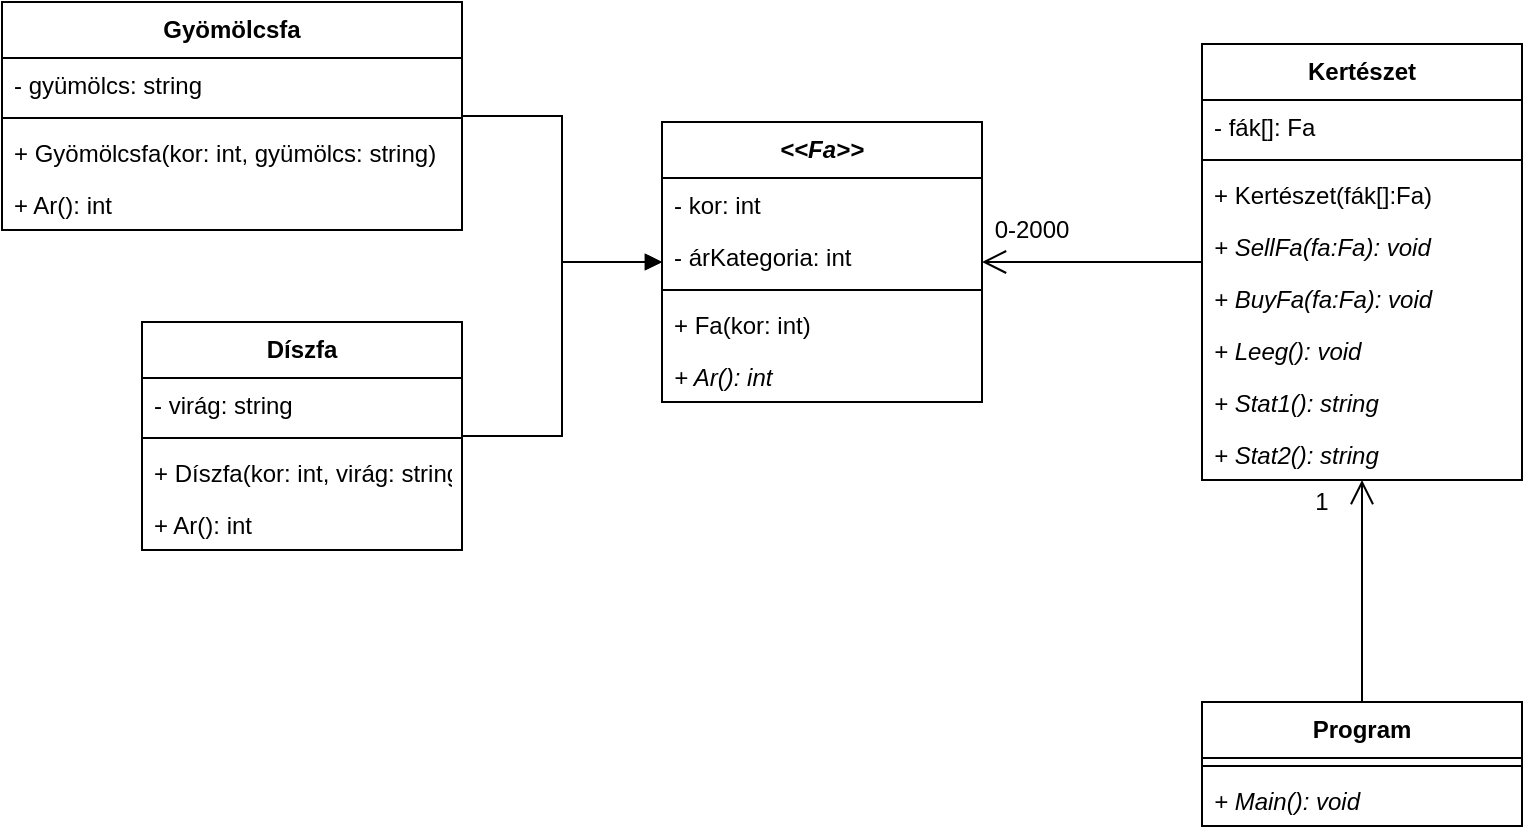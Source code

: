 <mxfile version="12.3.4" type="device" pages="1"><diagram id="3HiRBJ6nbyTJzUS0UaEV" name="Page-1"><mxGraphModel dx="2249" dy="804" grid="1" gridSize="10" guides="1" tooltips="1" connect="1" arrows="1" fold="1" page="1" pageScale="1" pageWidth="827" pageHeight="1169" math="0" shadow="0"><root><mxCell id="0"/><mxCell id="1" parent="0"/><mxCell id="v-M7SgqkvLPLswS-2cP0-1" value="&lt;&lt;Fa&gt;&gt;" style="swimlane;fontStyle=3;align=center;verticalAlign=top;childLayout=stackLayout;horizontal=1;startSize=28;horizontalStack=0;resizeParent=1;resizeParentMax=0;resizeLast=0;collapsible=1;marginBottom=0;" vertex="1" parent="1"><mxGeometry x="220" y="100" width="160" height="140" as="geometry"/></mxCell><mxCell id="v-M7SgqkvLPLswS-2cP0-2" value="- kor: int&#10;" style="text;strokeColor=none;fillColor=none;align=left;verticalAlign=top;spacingLeft=4;spacingRight=4;overflow=hidden;rotatable=0;points=[[0,0.5],[1,0.5]];portConstraint=eastwest;" vertex="1" parent="v-M7SgqkvLPLswS-2cP0-1"><mxGeometry y="28" width="160" height="26" as="geometry"/></mxCell><mxCell id="v-M7SgqkvLPLswS-2cP0-19" value="- árKategoria: int&#10;" style="text;strokeColor=none;fillColor=none;align=left;verticalAlign=top;spacingLeft=4;spacingRight=4;overflow=hidden;rotatable=0;points=[[0,0.5],[1,0.5]];portConstraint=eastwest;" vertex="1" parent="v-M7SgqkvLPLswS-2cP0-1"><mxGeometry y="54" width="160" height="26" as="geometry"/></mxCell><mxCell id="v-M7SgqkvLPLswS-2cP0-3" value="" style="line;strokeWidth=1;fillColor=none;align=left;verticalAlign=middle;spacingTop=-1;spacingLeft=3;spacingRight=3;rotatable=0;labelPosition=right;points=[];portConstraint=eastwest;" vertex="1" parent="v-M7SgqkvLPLswS-2cP0-1"><mxGeometry y="80" width="160" height="8" as="geometry"/></mxCell><mxCell id="v-M7SgqkvLPLswS-2cP0-5" value="+ Fa(kor: int)" style="text;strokeColor=none;fillColor=none;align=left;verticalAlign=top;spacingLeft=4;spacingRight=4;overflow=hidden;rotatable=0;points=[[0,0.5],[1,0.5]];portConstraint=eastwest;" vertex="1" parent="v-M7SgqkvLPLswS-2cP0-1"><mxGeometry y="88" width="160" height="26" as="geometry"/></mxCell><mxCell id="v-M7SgqkvLPLswS-2cP0-4" value="+ Ar(): int" style="text;strokeColor=none;fillColor=none;align=left;verticalAlign=top;spacingLeft=4;spacingRight=4;overflow=hidden;rotatable=0;points=[[0,0.5],[1,0.5]];portConstraint=eastwest;fontStyle=2" vertex="1" parent="v-M7SgqkvLPLswS-2cP0-1"><mxGeometry y="114" width="160" height="26" as="geometry"/></mxCell><mxCell id="v-M7SgqkvLPLswS-2cP0-20" style="edgeStyle=orthogonalEdgeStyle;rounded=0;orthogonalLoop=1;jettySize=auto;html=1;endArrow=block;endFill=1;" edge="1" parent="1" source="v-M7SgqkvLPLswS-2cP0-6" target="v-M7SgqkvLPLswS-2cP0-1"><mxGeometry relative="1" as="geometry"/></mxCell><mxCell id="v-M7SgqkvLPLswS-2cP0-6" value="Díszfa" style="swimlane;fontStyle=1;align=center;verticalAlign=top;childLayout=stackLayout;horizontal=1;startSize=28;horizontalStack=0;resizeParent=1;resizeParentMax=0;resizeLast=0;collapsible=1;marginBottom=0;" vertex="1" parent="1"><mxGeometry x="-40" y="200" width="160" height="114" as="geometry"/></mxCell><mxCell id="v-M7SgqkvLPLswS-2cP0-7" value="- virág: string&#10;" style="text;strokeColor=none;fillColor=none;align=left;verticalAlign=top;spacingLeft=4;spacingRight=4;overflow=hidden;rotatable=0;points=[[0,0.5],[1,0.5]];portConstraint=eastwest;" vertex="1" parent="v-M7SgqkvLPLswS-2cP0-6"><mxGeometry y="28" width="160" height="26" as="geometry"/></mxCell><mxCell id="v-M7SgqkvLPLswS-2cP0-8" value="" style="line;strokeWidth=1;fillColor=none;align=left;verticalAlign=middle;spacingTop=-1;spacingLeft=3;spacingRight=3;rotatable=0;labelPosition=right;points=[];portConstraint=eastwest;" vertex="1" parent="v-M7SgqkvLPLswS-2cP0-6"><mxGeometry y="54" width="160" height="8" as="geometry"/></mxCell><mxCell id="v-M7SgqkvLPLswS-2cP0-9" value="+ Díszfa(kor: int, virág: string)" style="text;strokeColor=none;fillColor=none;align=left;verticalAlign=top;spacingLeft=4;spacingRight=4;overflow=hidden;rotatable=0;points=[[0,0.5],[1,0.5]];portConstraint=eastwest;" vertex="1" parent="v-M7SgqkvLPLswS-2cP0-6"><mxGeometry y="62" width="160" height="26" as="geometry"/></mxCell><mxCell id="v-M7SgqkvLPLswS-2cP0-17" value="+ Ar(): int" style="text;strokeColor=none;fillColor=none;align=left;verticalAlign=top;spacingLeft=4;spacingRight=4;overflow=hidden;rotatable=0;points=[[0,0.5],[1,0.5]];portConstraint=eastwest;fontStyle=0" vertex="1" parent="v-M7SgqkvLPLswS-2cP0-6"><mxGeometry y="88" width="160" height="26" as="geometry"/></mxCell><mxCell id="v-M7SgqkvLPLswS-2cP0-21" style="edgeStyle=orthogonalEdgeStyle;rounded=0;orthogonalLoop=1;jettySize=auto;html=1;endArrow=block;endFill=1;" edge="1" parent="1" source="v-M7SgqkvLPLswS-2cP0-11" target="v-M7SgqkvLPLswS-2cP0-1"><mxGeometry relative="1" as="geometry"><mxPoint x="300" y="250" as="targetPoint"/></mxGeometry></mxCell><mxCell id="v-M7SgqkvLPLswS-2cP0-11" value="Gyömölcsfa" style="swimlane;fontStyle=1;align=center;verticalAlign=top;childLayout=stackLayout;horizontal=1;startSize=28;horizontalStack=0;resizeParent=1;resizeParentMax=0;resizeLast=0;collapsible=1;marginBottom=0;" vertex="1" parent="1"><mxGeometry x="-110" y="40" width="230" height="114" as="geometry"/></mxCell><mxCell id="v-M7SgqkvLPLswS-2cP0-12" value="- gyümölcs: string&#10;" style="text;strokeColor=none;fillColor=none;align=left;verticalAlign=top;spacingLeft=4;spacingRight=4;overflow=hidden;rotatable=0;points=[[0,0.5],[1,0.5]];portConstraint=eastwest;" vertex="1" parent="v-M7SgqkvLPLswS-2cP0-11"><mxGeometry y="28" width="230" height="26" as="geometry"/></mxCell><mxCell id="v-M7SgqkvLPLswS-2cP0-13" value="" style="line;strokeWidth=1;fillColor=none;align=left;verticalAlign=middle;spacingTop=-1;spacingLeft=3;spacingRight=3;rotatable=0;labelPosition=right;points=[];portConstraint=eastwest;" vertex="1" parent="v-M7SgqkvLPLswS-2cP0-11"><mxGeometry y="54" width="230" height="8" as="geometry"/></mxCell><mxCell id="v-M7SgqkvLPLswS-2cP0-14" value="+ Gyömölcsfa(kor: int, gyümölcs: string)" style="text;strokeColor=none;fillColor=none;align=left;verticalAlign=top;spacingLeft=4;spacingRight=4;overflow=hidden;rotatable=0;points=[[0,0.5],[1,0.5]];portConstraint=eastwest;fontStyle=0" vertex="1" parent="v-M7SgqkvLPLswS-2cP0-11"><mxGeometry y="62" width="230" height="26" as="geometry"/></mxCell><mxCell id="v-M7SgqkvLPLswS-2cP0-18" value="+ Ar(): int" style="text;strokeColor=none;fillColor=none;align=left;verticalAlign=top;spacingLeft=4;spacingRight=4;overflow=hidden;rotatable=0;points=[[0,0.5],[1,0.5]];portConstraint=eastwest;fontStyle=0" vertex="1" parent="v-M7SgqkvLPLswS-2cP0-11"><mxGeometry y="88" width="230" height="26" as="geometry"/></mxCell><mxCell id="v-M7SgqkvLPLswS-2cP0-30" style="edgeStyle=orthogonalEdgeStyle;rounded=0;orthogonalLoop=1;jettySize=auto;html=1;endArrow=open;endFill=0;endSize=10;" edge="1" parent="1" source="v-M7SgqkvLPLswS-2cP0-23" target="v-M7SgqkvLPLswS-2cP0-1"><mxGeometry relative="1" as="geometry"/></mxCell><mxCell id="v-M7SgqkvLPLswS-2cP0-23" value="Kertészet" style="swimlane;fontStyle=1;align=center;verticalAlign=top;childLayout=stackLayout;horizontal=1;startSize=28;horizontalStack=0;resizeParent=1;resizeParentMax=0;resizeLast=0;collapsible=1;marginBottom=0;" vertex="1" parent="1"><mxGeometry x="490" y="61" width="160" height="218" as="geometry"/></mxCell><mxCell id="v-M7SgqkvLPLswS-2cP0-24" value="- fák[]: Fa&#10;" style="text;strokeColor=none;fillColor=none;align=left;verticalAlign=top;spacingLeft=4;spacingRight=4;overflow=hidden;rotatable=0;points=[[0,0.5],[1,0.5]];portConstraint=eastwest;" vertex="1" parent="v-M7SgqkvLPLswS-2cP0-23"><mxGeometry y="28" width="160" height="26" as="geometry"/></mxCell><mxCell id="v-M7SgqkvLPLswS-2cP0-26" value="" style="line;strokeWidth=1;fillColor=none;align=left;verticalAlign=middle;spacingTop=-1;spacingLeft=3;spacingRight=3;rotatable=0;labelPosition=right;points=[];portConstraint=eastwest;" vertex="1" parent="v-M7SgqkvLPLswS-2cP0-23"><mxGeometry y="54" width="160" height="8" as="geometry"/></mxCell><mxCell id="v-M7SgqkvLPLswS-2cP0-27" value="+ Kertészet(fák[]:Fa)" style="text;strokeColor=none;fillColor=none;align=left;verticalAlign=top;spacingLeft=4;spacingRight=4;overflow=hidden;rotatable=0;points=[[0,0.5],[1,0.5]];portConstraint=eastwest;" vertex="1" parent="v-M7SgqkvLPLswS-2cP0-23"><mxGeometry y="62" width="160" height="26" as="geometry"/></mxCell><mxCell id="v-M7SgqkvLPLswS-2cP0-31" value="+ SellFa(fa:Fa): void" style="text;strokeColor=none;fillColor=none;align=left;verticalAlign=top;spacingLeft=4;spacingRight=4;overflow=hidden;rotatable=0;points=[[0,0.5],[1,0.5]];portConstraint=eastwest;fontStyle=2" vertex="1" parent="v-M7SgqkvLPLswS-2cP0-23"><mxGeometry y="88" width="160" height="26" as="geometry"/></mxCell><mxCell id="v-M7SgqkvLPLswS-2cP0-28" value="+ BuyFa(fa:Fa): void" style="text;strokeColor=none;fillColor=none;align=left;verticalAlign=top;spacingLeft=4;spacingRight=4;overflow=hidden;rotatable=0;points=[[0,0.5],[1,0.5]];portConstraint=eastwest;fontStyle=2" vertex="1" parent="v-M7SgqkvLPLswS-2cP0-23"><mxGeometry y="114" width="160" height="26" as="geometry"/></mxCell><mxCell id="v-M7SgqkvLPLswS-2cP0-49" value="+ Leeg(): void&#10;" style="text;strokeColor=none;fillColor=none;align=left;verticalAlign=top;spacingLeft=4;spacingRight=4;overflow=hidden;rotatable=0;points=[[0,0.5],[1,0.5]];portConstraint=eastwest;fontStyle=2" vertex="1" parent="v-M7SgqkvLPLswS-2cP0-23"><mxGeometry y="140" width="160" height="26" as="geometry"/></mxCell><mxCell id="v-M7SgqkvLPLswS-2cP0-47" value="+ Stat1(): string&#10;" style="text;strokeColor=none;fillColor=none;align=left;verticalAlign=top;spacingLeft=4;spacingRight=4;overflow=hidden;rotatable=0;points=[[0,0.5],[1,0.5]];portConstraint=eastwest;fontStyle=2" vertex="1" parent="v-M7SgqkvLPLswS-2cP0-23"><mxGeometry y="166" width="160" height="26" as="geometry"/></mxCell><mxCell id="v-M7SgqkvLPLswS-2cP0-46" value="+ Stat2(): string&#10;" style="text;strokeColor=none;fillColor=none;align=left;verticalAlign=top;spacingLeft=4;spacingRight=4;overflow=hidden;rotatable=0;points=[[0,0.5],[1,0.5]];portConstraint=eastwest;fontStyle=2" vertex="1" parent="v-M7SgqkvLPLswS-2cP0-23"><mxGeometry y="192" width="160" height="26" as="geometry"/></mxCell><mxCell id="v-M7SgqkvLPLswS-2cP0-39" style="edgeStyle=orthogonalEdgeStyle;rounded=0;orthogonalLoop=1;jettySize=auto;html=1;endArrow=open;endFill=0;endSize=10;" edge="1" parent="1" source="v-M7SgqkvLPLswS-2cP0-33" target="v-M7SgqkvLPLswS-2cP0-23"><mxGeometry relative="1" as="geometry"/></mxCell><mxCell id="v-M7SgqkvLPLswS-2cP0-33" value="Program" style="swimlane;fontStyle=1;align=center;verticalAlign=top;childLayout=stackLayout;horizontal=1;startSize=28;horizontalStack=0;resizeParent=1;resizeParentMax=0;resizeLast=0;collapsible=1;marginBottom=0;" vertex="1" parent="1"><mxGeometry x="490" y="390" width="160" height="62" as="geometry"/></mxCell><mxCell id="v-M7SgqkvLPLswS-2cP0-35" value="" style="line;strokeWidth=1;fillColor=none;align=left;verticalAlign=middle;spacingTop=-1;spacingLeft=3;spacingRight=3;rotatable=0;labelPosition=right;points=[];portConstraint=eastwest;" vertex="1" parent="v-M7SgqkvLPLswS-2cP0-33"><mxGeometry y="28" width="160" height="8" as="geometry"/></mxCell><mxCell id="v-M7SgqkvLPLswS-2cP0-37" value="+ Main(): void" style="text;strokeColor=none;fillColor=none;align=left;verticalAlign=top;spacingLeft=4;spacingRight=4;overflow=hidden;rotatable=0;points=[[0,0.5],[1,0.5]];portConstraint=eastwest;fontStyle=2" vertex="1" parent="v-M7SgqkvLPLswS-2cP0-33"><mxGeometry y="36" width="160" height="26" as="geometry"/></mxCell><mxCell id="v-M7SgqkvLPLswS-2cP0-40" value="1" style="text;html=1;strokeColor=none;fillColor=none;align=center;verticalAlign=middle;whiteSpace=wrap;rounded=0;" vertex="1" parent="1"><mxGeometry x="530" y="280" width="40" height="20" as="geometry"/></mxCell><mxCell id="v-M7SgqkvLPLswS-2cP0-43" value="0-2000" style="text;html=1;strokeColor=none;fillColor=none;align=center;verticalAlign=middle;whiteSpace=wrap;rounded=0;" vertex="1" parent="1"><mxGeometry x="380" y="144" width="50" height="20" as="geometry"/></mxCell></root></mxGraphModel></diagram></mxfile>